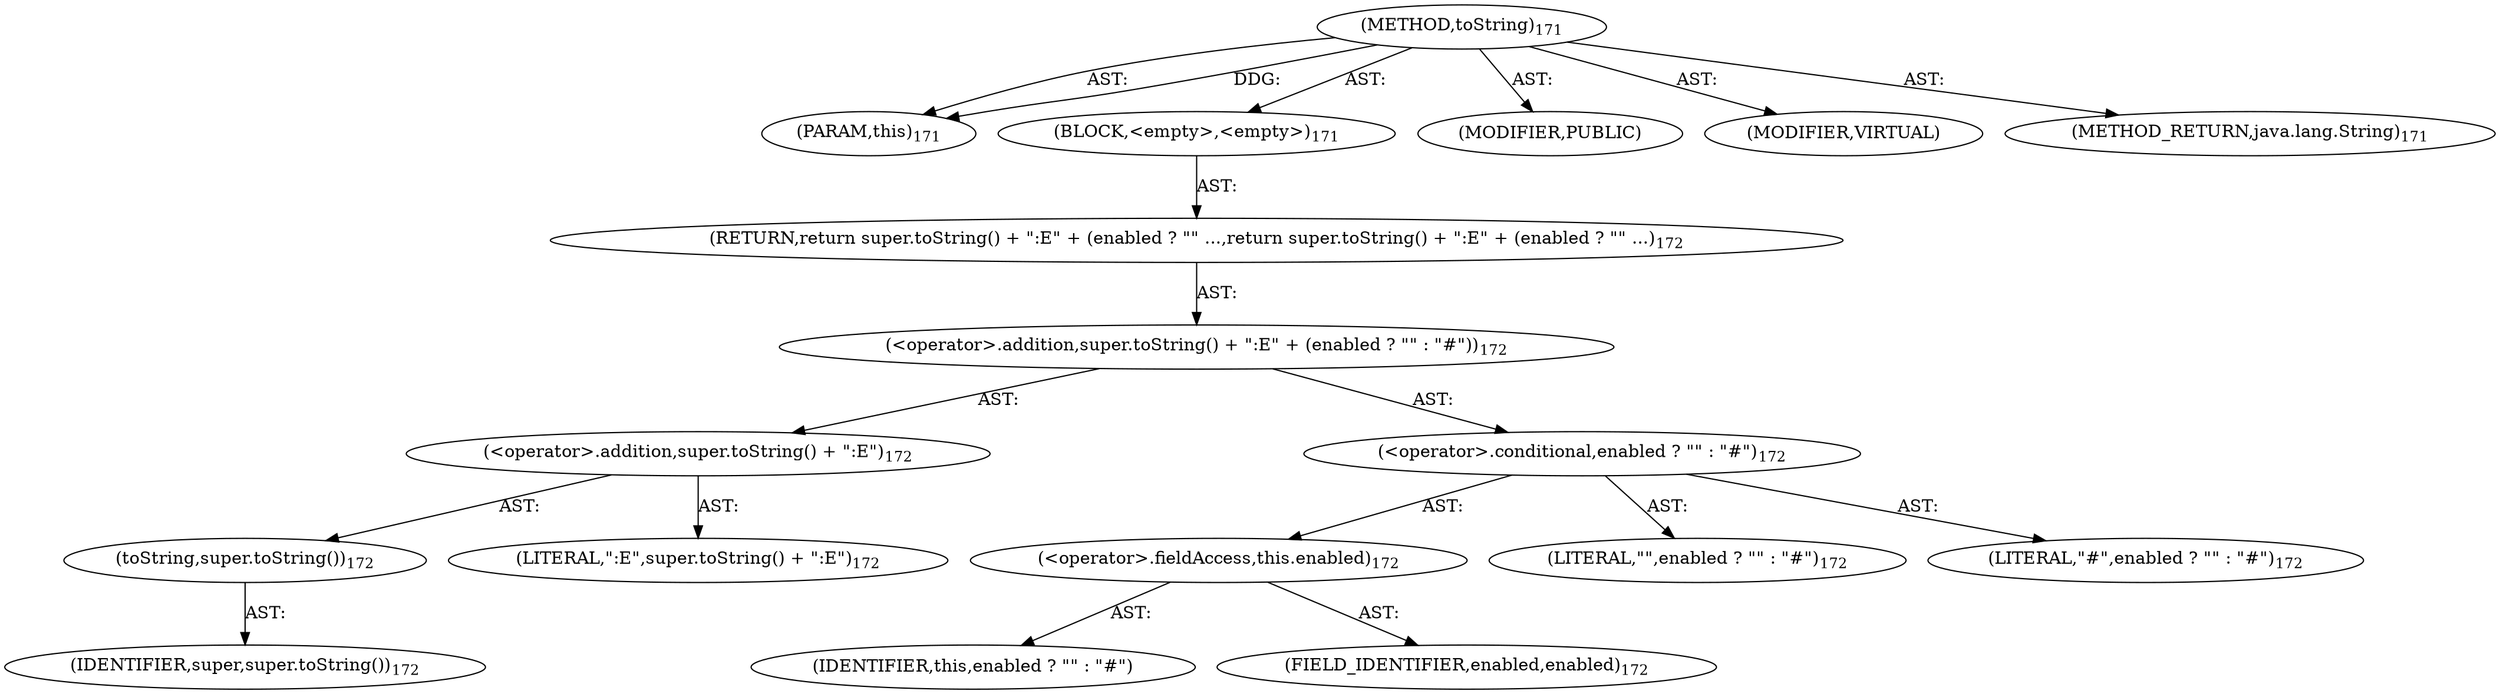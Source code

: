 digraph "toString" {  
"111669149709" [label = <(METHOD,toString)<SUB>171</SUB>> ]
"115964117012" [label = <(PARAM,this)<SUB>171</SUB>> ]
"25769803793" [label = <(BLOCK,&lt;empty&gt;,&lt;empty&gt;)<SUB>171</SUB>> ]
"146028888067" [label = <(RETURN,return super.toString() + &quot;:E&quot; + (enabled ? &quot;&quot; ...,return super.toString() + &quot;:E&quot; + (enabled ? &quot;&quot; ...)<SUB>172</SUB>> ]
"30064771129" [label = <(&lt;operator&gt;.addition,super.toString() + &quot;:E&quot; + (enabled ? &quot;&quot; : &quot;#&quot;))<SUB>172</SUB>> ]
"30064771130" [label = <(&lt;operator&gt;.addition,super.toString() + &quot;:E&quot;)<SUB>172</SUB>> ]
"30064771131" [label = <(toString,super.toString())<SUB>172</SUB>> ]
"68719476778" [label = <(IDENTIFIER,super,super.toString())<SUB>172</SUB>> ]
"90194313229" [label = <(LITERAL,&quot;:E&quot;,super.toString() + &quot;:E&quot;)<SUB>172</SUB>> ]
"30064771132" [label = <(&lt;operator&gt;.conditional,enabled ? &quot;&quot; : &quot;#&quot;)<SUB>172</SUB>> ]
"30064771133" [label = <(&lt;operator&gt;.fieldAccess,this.enabled)<SUB>172</SUB>> ]
"68719476779" [label = <(IDENTIFIER,this,enabled ? &quot;&quot; : &quot;#&quot;)> ]
"55834574867" [label = <(FIELD_IDENTIFIER,enabled,enabled)<SUB>172</SUB>> ]
"90194313230" [label = <(LITERAL,&quot;&quot;,enabled ? &quot;&quot; : &quot;#&quot;)<SUB>172</SUB>> ]
"90194313231" [label = <(LITERAL,&quot;#&quot;,enabled ? &quot;&quot; : &quot;#&quot;)<SUB>172</SUB>> ]
"133143986211" [label = <(MODIFIER,PUBLIC)> ]
"133143986212" [label = <(MODIFIER,VIRTUAL)> ]
"128849018893" [label = <(METHOD_RETURN,java.lang.String)<SUB>171</SUB>> ]
  "111669149709" -> "115964117012"  [ label = "AST: "] 
  "111669149709" -> "25769803793"  [ label = "AST: "] 
  "111669149709" -> "133143986211"  [ label = "AST: "] 
  "111669149709" -> "133143986212"  [ label = "AST: "] 
  "111669149709" -> "128849018893"  [ label = "AST: "] 
  "25769803793" -> "146028888067"  [ label = "AST: "] 
  "146028888067" -> "30064771129"  [ label = "AST: "] 
  "30064771129" -> "30064771130"  [ label = "AST: "] 
  "30064771129" -> "30064771132"  [ label = "AST: "] 
  "30064771130" -> "30064771131"  [ label = "AST: "] 
  "30064771130" -> "90194313229"  [ label = "AST: "] 
  "30064771131" -> "68719476778"  [ label = "AST: "] 
  "30064771132" -> "30064771133"  [ label = "AST: "] 
  "30064771132" -> "90194313230"  [ label = "AST: "] 
  "30064771132" -> "90194313231"  [ label = "AST: "] 
  "30064771133" -> "68719476779"  [ label = "AST: "] 
  "30064771133" -> "55834574867"  [ label = "AST: "] 
  "111669149709" -> "115964117012"  [ label = "DDG: "] 
}
